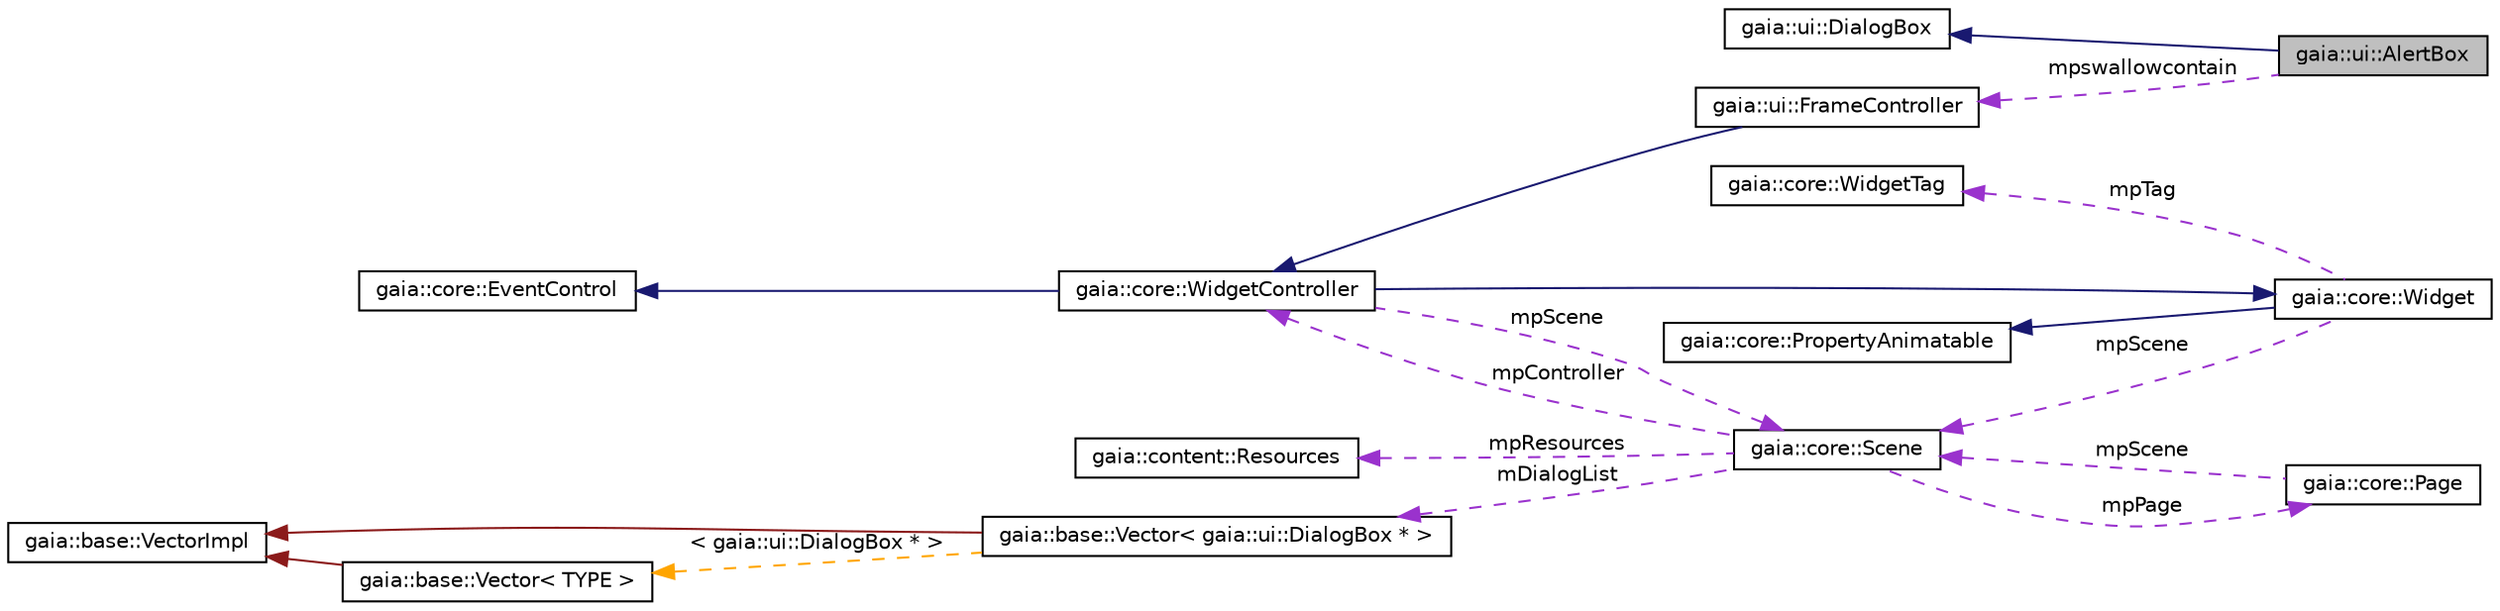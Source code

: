 digraph G
{
  edge [fontname="Helvetica",fontsize="10",labelfontname="Helvetica",labelfontsize="10"];
  node [fontname="Helvetica",fontsize="10",shape=record];
  rankdir=LR;
  Node1 [label="gaia::ui::AlertBox",height=0.2,width=0.4,color="black", fillcolor="grey75", style="filled" fontcolor="black"];
  Node2 -> Node1 [dir=back,color="midnightblue",fontsize="10",style="solid",fontname="Helvetica"];
  Node2 [label="gaia::ui::DialogBox",height=0.2,width=0.4,color="black", fillcolor="white", style="filled",URL="$d7/dd4/classgaia_1_1ui_1_1_dialog_box.html",tooltip="Base class for showing dialog on screen."];
  Node3 -> Node1 [dir=back,color="darkorchid3",fontsize="10",style="dashed",label="mpswallowcontain",fontname="Helvetica"];
  Node3 [label="gaia::ui::FrameController",height=0.2,width=0.4,color="black", fillcolor="white", style="filled",URL="$d6/d8d/classgaia_1_1ui_1_1_frame_controller.html",tooltip="FrameController is designed to block out an area on the screen to display a single item..."];
  Node4 -> Node3 [dir=back,color="midnightblue",fontsize="10",style="solid",fontname="Helvetica"];
  Node4 [label="gaia::core::WidgetController",height=0.2,width=0.4,color="black", fillcolor="white", style="filled",URL="$db/d6c/classgaia_1_1core_1_1_widget_controller.html",tooltip="Define the default widget layout to put sets of layout in it."];
  Node5 -> Node4 [dir=back,color="midnightblue",fontsize="10",style="solid",fontname="Helvetica"];
  Node5 [label="gaia::core::Widget",height=0.2,width=0.4,color="black", fillcolor="white", style="filled",URL="$d8/dac/classgaia_1_1core_1_1_widget.html",tooltip="The Widget class is the base class of all user interface component."];
  Node6 -> Node5 [dir=back,color="midnightblue",fontsize="10",style="solid",fontname="Helvetica"];
  Node6 [label="gaia::core::PropertyAnimatable",height=0.2,width=0.4,color="black", fillcolor="white", style="filled",URL="$d0/db2/classgaia_1_1core_1_1_property_animatable.html",tooltip="Any animation object need to implement PropertyAnimatable because of setting value."];
  Node7 -> Node5 [dir=back,color="darkorchid3",fontsize="10",style="dashed",label="mpScene",fontname="Helvetica"];
  Node7 [label="gaia::core::Scene",height=0.2,width=0.4,color="black", fillcolor="white", style="filled",URL="$d5/dfb/classgaia_1_1core_1_1_scene.html",tooltip="A Scene is used to build a visual interface."];
  Node4 -> Node7 [dir=back,color="darkorchid3",fontsize="10",style="dashed",label="mpController",fontname="Helvetica"];
  Node8 -> Node7 [dir=back,color="darkorchid3",fontsize="10",style="dashed",label="mpResources",fontname="Helvetica"];
  Node8 [label="gaia::content::Resources",height=0.2,width=0.4,color="black", fillcolor="white", style="filled",URL="$de/dad/classgaia_1_1content_1_1_resources.html",tooltip="Class for accessing an application&#39;s resources."];
  Node9 -> Node7 [dir=back,color="darkorchid3",fontsize="10",style="dashed",label="mDialogList",fontname="Helvetica"];
  Node9 [label="gaia::base::Vector\< gaia::ui::DialogBox * \>",height=0.2,width=0.4,color="black", fillcolor="white", style="filled",URL="$df/d5d/classgaia_1_1base_1_1_vector.html"];
  Node10 -> Node9 [dir=back,color="firebrick4",fontsize="10",style="solid",fontname="Helvetica"];
  Node10 [label="gaia::base::VectorImpl",height=0.2,width=0.4,color="black", fillcolor="white", style="filled",URL="$d0/d21/classgaia_1_1base_1_1_vector_impl.html",tooltip="Implements vector data structure equipped with copy-on-write mechanism."];
  Node11 -> Node9 [dir=back,color="orange",fontsize="10",style="dashed",label="\< gaia::ui::DialogBox * \>",fontname="Helvetica"];
  Node11 [label="gaia::base::Vector\< TYPE \>",height=0.2,width=0.4,color="black", fillcolor="white", style="filled",URL="$df/d5d/classgaia_1_1base_1_1_vector.html",tooltip="This class implements the vector data structure."];
  Node10 -> Node11 [dir=back,color="firebrick4",fontsize="10",style="solid",fontname="Helvetica"];
  Node12 -> Node7 [dir=back,color="darkorchid3",fontsize="10",style="dashed",label="mpPage",fontname="Helvetica"];
  Node12 [label="gaia::core::Page",height=0.2,width=0.4,color="black", fillcolor="white", style="filled",URL="$db/d3f/classgaia_1_1core_1_1_page.html",tooltip="An page is a single, focused thing that the user can do."];
  Node7 -> Node12 [dir=back,color="darkorchid3",fontsize="10",style="dashed",label="mpScene",fontname="Helvetica"];
  Node13 -> Node5 [dir=back,color="darkorchid3",fontsize="10",style="dashed",label="mpTag",fontname="Helvetica"];
  Node13 [label="gaia::core::WidgetTag",height=0.2,width=0.4,color="black", fillcolor="white", style="filled",URL="$db/d88/classgaia_1_1core_1_1_widget_tag.html"];
  Node14 -> Node4 [dir=back,color="midnightblue",fontsize="10",style="solid",fontname="Helvetica"];
  Node14 [label="gaia::core::EventControl",height=0.2,width=0.4,color="black", fillcolor="white", style="filled",URL="$dd/de0/classgaia_1_1core_1_1_event_control.html",tooltip="EventControl is used to dispatch event and register listener."];
  Node7 -> Node4 [dir=back,color="darkorchid3",fontsize="10",style="dashed",label="mpScene",fontname="Helvetica"];
}
